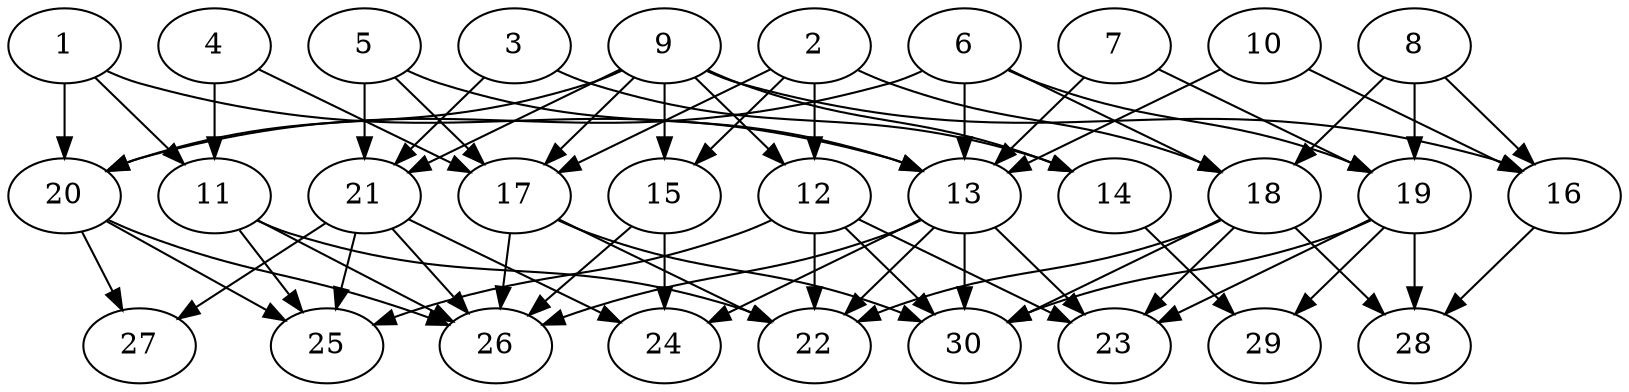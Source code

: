 // DAG automatically generated by daggen at Thu Oct  3 14:04:19 2019
// ./daggen --dot -n 30 --ccr 0.3 --fat 0.7 --regular 0.7 --density 0.5 --mindata 5242880 --maxdata 52428800 
digraph G {
  1 [size="45854720", alpha="0.09", expect_size="13756416"] 
  1 -> 11 [size ="13756416"]
  1 -> 13 [size ="13756416"]
  1 -> 20 [size ="13756416"]
  2 [size="133464747", alpha="0.03", expect_size="40039424"] 
  2 -> 12 [size ="40039424"]
  2 -> 15 [size ="40039424"]
  2 -> 17 [size ="40039424"]
  2 -> 18 [size ="40039424"]
  3 [size="55937707", alpha="0.16", expect_size="16781312"] 
  3 -> 14 [size ="16781312"]
  3 -> 21 [size ="16781312"]
  4 [size="31976107", alpha="0.17", expect_size="9592832"] 
  4 -> 11 [size ="9592832"]
  4 -> 17 [size ="9592832"]
  5 [size="126921387", alpha="0.17", expect_size="38076416"] 
  5 -> 13 [size ="38076416"]
  5 -> 17 [size ="38076416"]
  5 -> 21 [size ="38076416"]
  6 [size="102328320", alpha="0.15", expect_size="30698496"] 
  6 -> 13 [size ="30698496"]
  6 -> 18 [size ="30698496"]
  6 -> 19 [size ="30698496"]
  6 -> 20 [size ="30698496"]
  7 [size="123750400", alpha="0.18", expect_size="37125120"] 
  7 -> 13 [size ="37125120"]
  7 -> 19 [size ="37125120"]
  8 [size="130850133", alpha="0.19", expect_size="39255040"] 
  8 -> 16 [size ="39255040"]
  8 -> 18 [size ="39255040"]
  8 -> 19 [size ="39255040"]
  9 [size="86828373", alpha="0.05", expect_size="26048512"] 
  9 -> 12 [size ="26048512"]
  9 -> 14 [size ="26048512"]
  9 -> 15 [size ="26048512"]
  9 -> 16 [size ="26048512"]
  9 -> 17 [size ="26048512"]
  9 -> 20 [size ="26048512"]
  9 -> 21 [size ="26048512"]
  10 [size="27453440", alpha="0.01", expect_size="8236032"] 
  10 -> 13 [size ="8236032"]
  10 -> 16 [size ="8236032"]
  11 [size="108421120", alpha="0.15", expect_size="32526336"] 
  11 -> 22 [size ="32526336"]
  11 -> 25 [size ="32526336"]
  11 -> 26 [size ="32526336"]
  12 [size="21241173", alpha="0.05", expect_size="6372352"] 
  12 -> 22 [size ="6372352"]
  12 -> 23 [size ="6372352"]
  12 -> 25 [size ="6372352"]
  12 -> 30 [size ="6372352"]
  13 [size="45550933", alpha="0.14", expect_size="13665280"] 
  13 -> 22 [size ="13665280"]
  13 -> 23 [size ="13665280"]
  13 -> 24 [size ="13665280"]
  13 -> 26 [size ="13665280"]
  13 -> 30 [size ="13665280"]
  14 [size="170417493", alpha="0.18", expect_size="51125248"] 
  14 -> 29 [size ="51125248"]
  15 [size="149128533", alpha="0.08", expect_size="44738560"] 
  15 -> 24 [size ="44738560"]
  15 -> 26 [size ="44738560"]
  16 [size="125972480", alpha="0.06", expect_size="37791744"] 
  16 -> 28 [size ="37791744"]
  17 [size="84852053", alpha="0.08", expect_size="25455616"] 
  17 -> 22 [size ="25455616"]
  17 -> 26 [size ="25455616"]
  17 -> 30 [size ="25455616"]
  18 [size="71273813", alpha="0.05", expect_size="21382144"] 
  18 -> 22 [size ="21382144"]
  18 -> 23 [size ="21382144"]
  18 -> 28 [size ="21382144"]
  18 -> 30 [size ="21382144"]
  19 [size="64931840", alpha="0.03", expect_size="19479552"] 
  19 -> 23 [size ="19479552"]
  19 -> 28 [size ="19479552"]
  19 -> 29 [size ="19479552"]
  19 -> 30 [size ="19479552"]
  20 [size="107100160", alpha="0.11", expect_size="32130048"] 
  20 -> 25 [size ="32130048"]
  20 -> 26 [size ="32130048"]
  20 -> 27 [size ="32130048"]
  21 [size="113585493", alpha="0.03", expect_size="34075648"] 
  21 -> 24 [size ="34075648"]
  21 -> 25 [size ="34075648"]
  21 -> 26 [size ="34075648"]
  21 -> 27 [size ="34075648"]
  22 [size="72710827", alpha="0.09", expect_size="21813248"] 
  23 [size="115401387", alpha="0.00", expect_size="34620416"] 
  24 [size="71058773", alpha="0.13", expect_size="21317632"] 
  25 [size="54790827", alpha="0.00", expect_size="16437248"] 
  26 [size="114947413", alpha="0.18", expect_size="34484224"] 
  27 [size="164099413", alpha="0.10", expect_size="49229824"] 
  28 [size="68440747", alpha="0.15", expect_size="20532224"] 
  29 [size="108168533", alpha="0.10", expect_size="32450560"] 
  30 [size="130010453", alpha="0.06", expect_size="39003136"] 
}
